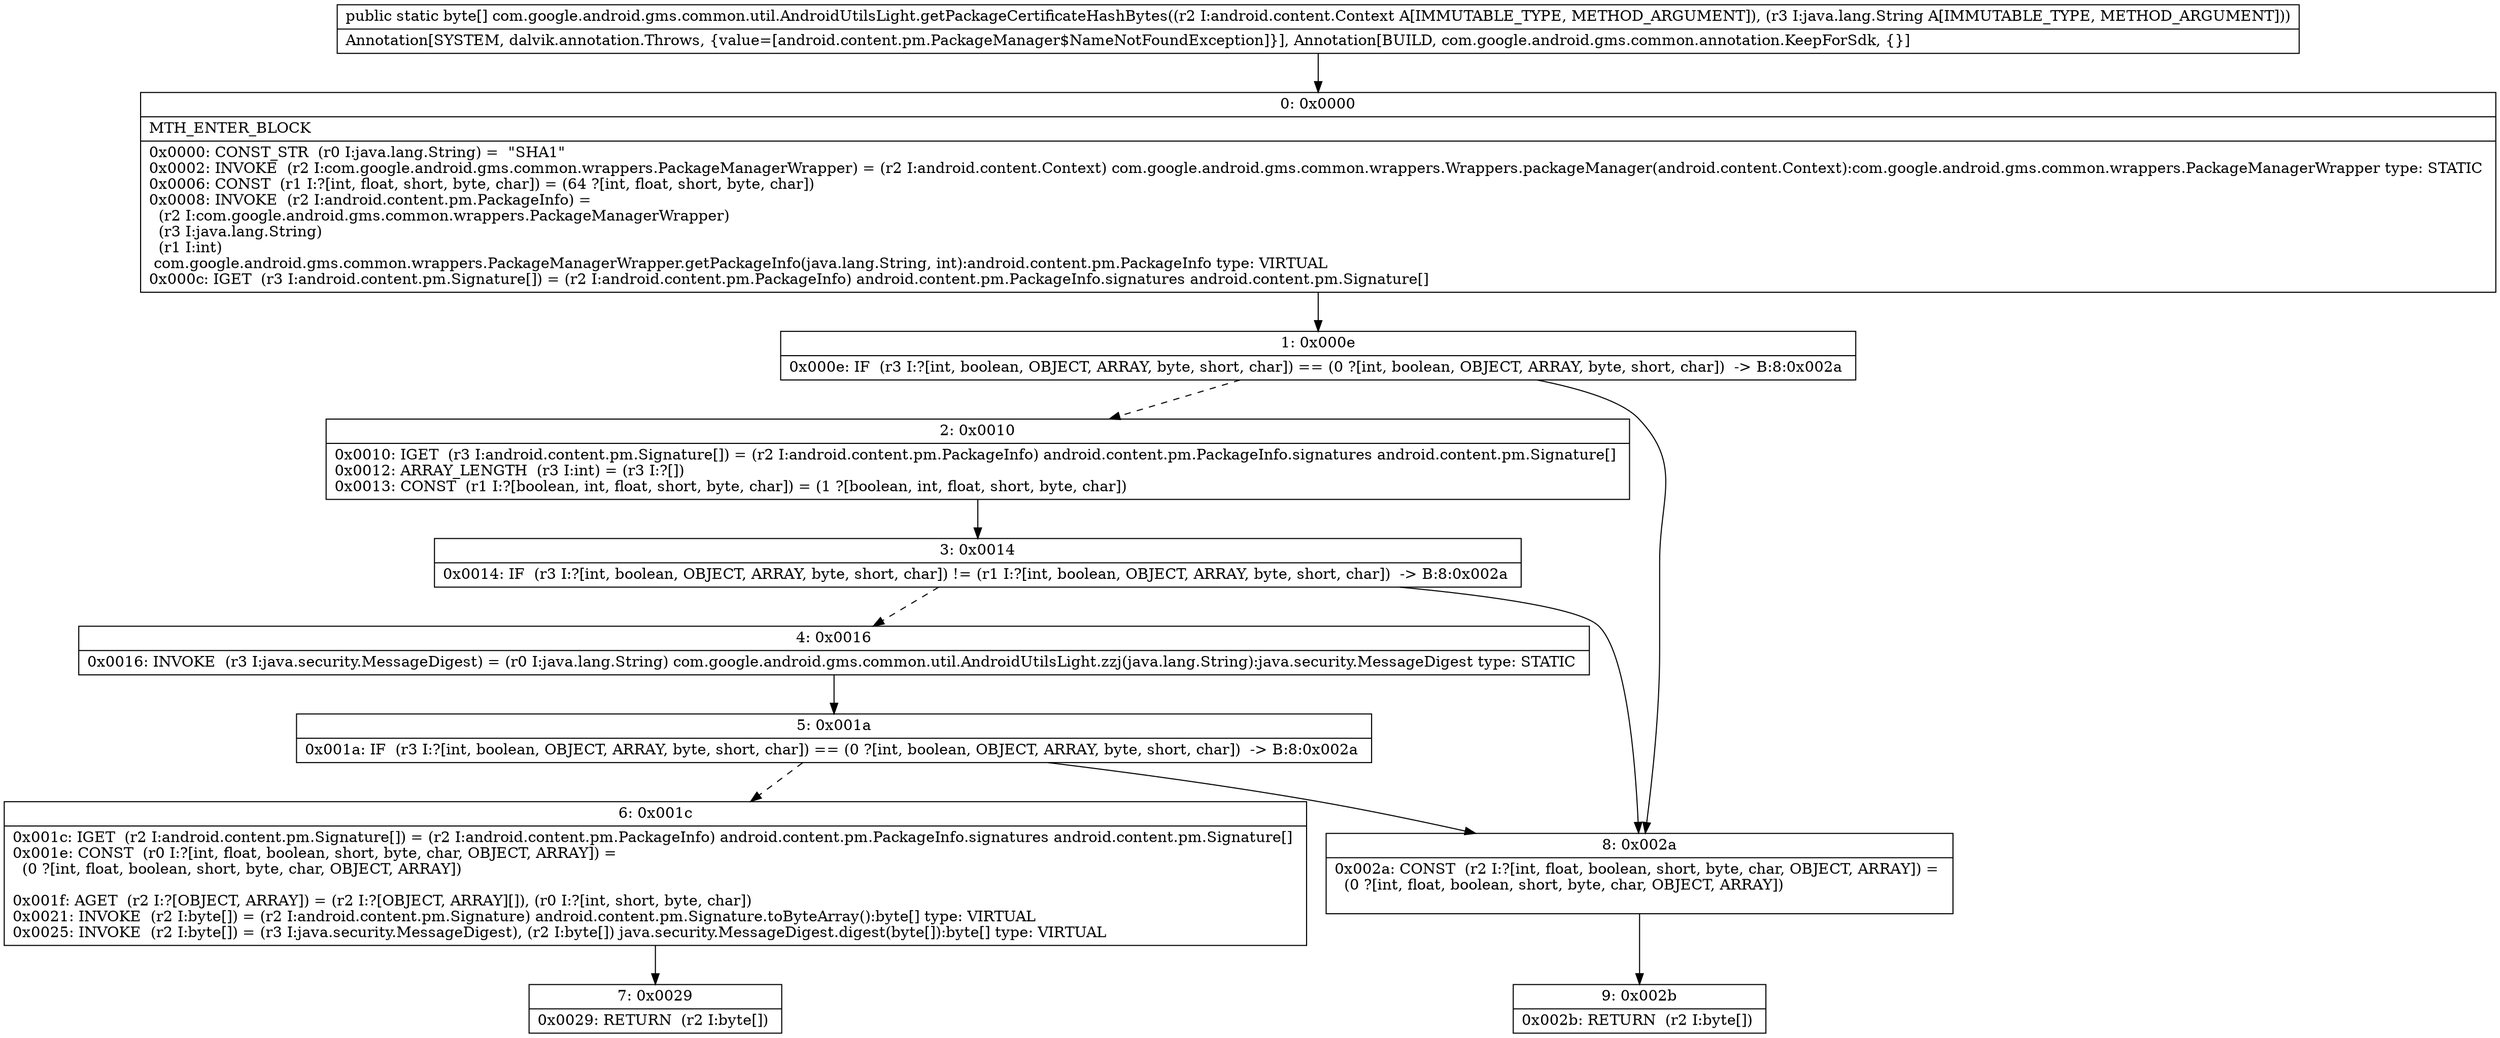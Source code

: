 digraph "CFG forcom.google.android.gms.common.util.AndroidUtilsLight.getPackageCertificateHashBytes(Landroid\/content\/Context;Ljava\/lang\/String;)[B" {
Node_0 [shape=record,label="{0\:\ 0x0000|MTH_ENTER_BLOCK\l|0x0000: CONST_STR  (r0 I:java.lang.String) =  \"SHA1\" \l0x0002: INVOKE  (r2 I:com.google.android.gms.common.wrappers.PackageManagerWrapper) = (r2 I:android.content.Context) com.google.android.gms.common.wrappers.Wrappers.packageManager(android.content.Context):com.google.android.gms.common.wrappers.PackageManagerWrapper type: STATIC \l0x0006: CONST  (r1 I:?[int, float, short, byte, char]) = (64 ?[int, float, short, byte, char]) \l0x0008: INVOKE  (r2 I:android.content.pm.PackageInfo) = \l  (r2 I:com.google.android.gms.common.wrappers.PackageManagerWrapper)\l  (r3 I:java.lang.String)\l  (r1 I:int)\l com.google.android.gms.common.wrappers.PackageManagerWrapper.getPackageInfo(java.lang.String, int):android.content.pm.PackageInfo type: VIRTUAL \l0x000c: IGET  (r3 I:android.content.pm.Signature[]) = (r2 I:android.content.pm.PackageInfo) android.content.pm.PackageInfo.signatures android.content.pm.Signature[] \l}"];
Node_1 [shape=record,label="{1\:\ 0x000e|0x000e: IF  (r3 I:?[int, boolean, OBJECT, ARRAY, byte, short, char]) == (0 ?[int, boolean, OBJECT, ARRAY, byte, short, char])  \-\> B:8:0x002a \l}"];
Node_2 [shape=record,label="{2\:\ 0x0010|0x0010: IGET  (r3 I:android.content.pm.Signature[]) = (r2 I:android.content.pm.PackageInfo) android.content.pm.PackageInfo.signatures android.content.pm.Signature[] \l0x0012: ARRAY_LENGTH  (r3 I:int) = (r3 I:?[]) \l0x0013: CONST  (r1 I:?[boolean, int, float, short, byte, char]) = (1 ?[boolean, int, float, short, byte, char]) \l}"];
Node_3 [shape=record,label="{3\:\ 0x0014|0x0014: IF  (r3 I:?[int, boolean, OBJECT, ARRAY, byte, short, char]) != (r1 I:?[int, boolean, OBJECT, ARRAY, byte, short, char])  \-\> B:8:0x002a \l}"];
Node_4 [shape=record,label="{4\:\ 0x0016|0x0016: INVOKE  (r3 I:java.security.MessageDigest) = (r0 I:java.lang.String) com.google.android.gms.common.util.AndroidUtilsLight.zzj(java.lang.String):java.security.MessageDigest type: STATIC \l}"];
Node_5 [shape=record,label="{5\:\ 0x001a|0x001a: IF  (r3 I:?[int, boolean, OBJECT, ARRAY, byte, short, char]) == (0 ?[int, boolean, OBJECT, ARRAY, byte, short, char])  \-\> B:8:0x002a \l}"];
Node_6 [shape=record,label="{6\:\ 0x001c|0x001c: IGET  (r2 I:android.content.pm.Signature[]) = (r2 I:android.content.pm.PackageInfo) android.content.pm.PackageInfo.signatures android.content.pm.Signature[] \l0x001e: CONST  (r0 I:?[int, float, boolean, short, byte, char, OBJECT, ARRAY]) = \l  (0 ?[int, float, boolean, short, byte, char, OBJECT, ARRAY])\l \l0x001f: AGET  (r2 I:?[OBJECT, ARRAY]) = (r2 I:?[OBJECT, ARRAY][]), (r0 I:?[int, short, byte, char]) \l0x0021: INVOKE  (r2 I:byte[]) = (r2 I:android.content.pm.Signature) android.content.pm.Signature.toByteArray():byte[] type: VIRTUAL \l0x0025: INVOKE  (r2 I:byte[]) = (r3 I:java.security.MessageDigest), (r2 I:byte[]) java.security.MessageDigest.digest(byte[]):byte[] type: VIRTUAL \l}"];
Node_7 [shape=record,label="{7\:\ 0x0029|0x0029: RETURN  (r2 I:byte[]) \l}"];
Node_8 [shape=record,label="{8\:\ 0x002a|0x002a: CONST  (r2 I:?[int, float, boolean, short, byte, char, OBJECT, ARRAY]) = \l  (0 ?[int, float, boolean, short, byte, char, OBJECT, ARRAY])\l \l}"];
Node_9 [shape=record,label="{9\:\ 0x002b|0x002b: RETURN  (r2 I:byte[]) \l}"];
MethodNode[shape=record,label="{public static byte[] com.google.android.gms.common.util.AndroidUtilsLight.getPackageCertificateHashBytes((r2 I:android.content.Context A[IMMUTABLE_TYPE, METHOD_ARGUMENT]), (r3 I:java.lang.String A[IMMUTABLE_TYPE, METHOD_ARGUMENT]))  | Annotation[SYSTEM, dalvik.annotation.Throws, \{value=[android.content.pm.PackageManager$NameNotFoundException]\}], Annotation[BUILD, com.google.android.gms.common.annotation.KeepForSdk, \{\}]\l}"];
MethodNode -> Node_0;
Node_0 -> Node_1;
Node_1 -> Node_2[style=dashed];
Node_1 -> Node_8;
Node_2 -> Node_3;
Node_3 -> Node_4[style=dashed];
Node_3 -> Node_8;
Node_4 -> Node_5;
Node_5 -> Node_6[style=dashed];
Node_5 -> Node_8;
Node_6 -> Node_7;
Node_8 -> Node_9;
}

